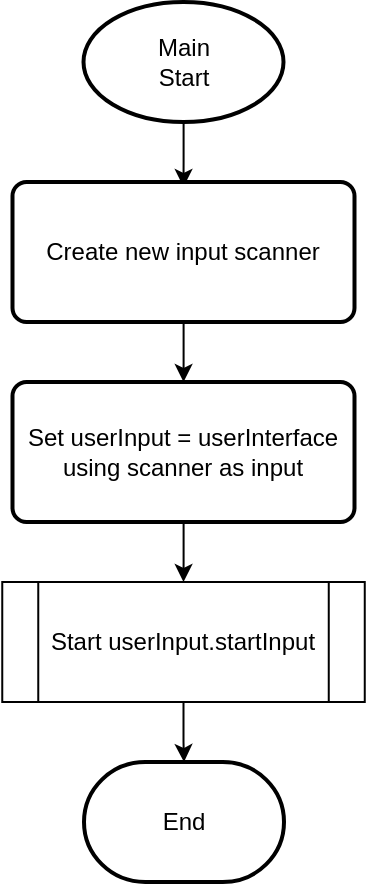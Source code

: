 <mxfile version="22.1.7" type="device">
  <diagram id="C5RBs43oDa-KdzZeNtuy" name="Page-1">
    <mxGraphModel dx="2074" dy="1142" grid="1" gridSize="10" guides="1" tooltips="1" connect="1" arrows="1" fold="1" page="1" pageScale="1" pageWidth="827" pageHeight="1169" math="0" shadow="0">
      <root>
        <mxCell id="WIyWlLk6GJQsqaUBKTNV-0" />
        <mxCell id="WIyWlLk6GJQsqaUBKTNV-1" parent="WIyWlLk6GJQsqaUBKTNV-0" />
        <mxCell id="_dDXrvmrKJK-yegpXpzj-1" value="" style="edgeStyle=orthogonalEdgeStyle;rounded=0;orthogonalLoop=1;jettySize=auto;html=1;entryX=0.5;entryY=0;entryDx=0;entryDy=0;" parent="WIyWlLk6GJQsqaUBKTNV-1" source="_dDXrvmrKJK-yegpXpzj-0" edge="1">
          <mxGeometry relative="1" as="geometry">
            <mxPoint x="148.755" y="122.5" as="targetPoint" />
          </mxGeometry>
        </mxCell>
        <mxCell id="_dDXrvmrKJK-yegpXpzj-0" value="Main&lt;br&gt;Start" style="strokeWidth=2;html=1;shape=mxgraph.flowchart.start_1;whiteSpace=wrap;" parent="WIyWlLk6GJQsqaUBKTNV-1" vertex="1">
          <mxGeometry x="98.75" y="30" width="100" height="60" as="geometry" />
        </mxCell>
        <mxCell id="sEX8RyRIROnFJVHIT70V-2" value="" style="edgeStyle=orthogonalEdgeStyle;rounded=0;orthogonalLoop=1;jettySize=auto;html=1;" parent="WIyWlLk6GJQsqaUBKTNV-1" source="sEX8RyRIROnFJVHIT70V-0" edge="1">
          <mxGeometry relative="1" as="geometry">
            <mxPoint x="148.769" y="220" as="targetPoint" />
          </mxGeometry>
        </mxCell>
        <mxCell id="sEX8RyRIROnFJVHIT70V-0" value="Create new input scanner" style="rounded=1;whiteSpace=wrap;html=1;absoluteArcSize=1;arcSize=14;strokeWidth=2;" parent="WIyWlLk6GJQsqaUBKTNV-1" vertex="1">
          <mxGeometry x="63.25" y="120" width="171" height="70" as="geometry" />
        </mxCell>
        <mxCell id="sEX8RyRIROnFJVHIT70V-5" value="" style="edgeStyle=orthogonalEdgeStyle;rounded=0;orthogonalLoop=1;jettySize=auto;html=1;" parent="WIyWlLk6GJQsqaUBKTNV-1" source="sEX8RyRIROnFJVHIT70V-3" target="sEX8RyRIROnFJVHIT70V-4" edge="1">
          <mxGeometry relative="1" as="geometry" />
        </mxCell>
        <mxCell id="sEX8RyRIROnFJVHIT70V-3" value="Set userInput = userInterface using scanner as input" style="rounded=1;whiteSpace=wrap;html=1;absoluteArcSize=1;arcSize=14;strokeWidth=2;" parent="WIyWlLk6GJQsqaUBKTNV-1" vertex="1">
          <mxGeometry x="63.25" y="220" width="171" height="70" as="geometry" />
        </mxCell>
        <mxCell id="sEX8RyRIROnFJVHIT70V-9" value="" style="edgeStyle=orthogonalEdgeStyle;rounded=0;orthogonalLoop=1;jettySize=auto;html=1;" parent="WIyWlLk6GJQsqaUBKTNV-1" source="sEX8RyRIROnFJVHIT70V-4" target="sEX8RyRIROnFJVHIT70V-8" edge="1">
          <mxGeometry relative="1" as="geometry" />
        </mxCell>
        <mxCell id="sEX8RyRIROnFJVHIT70V-4" value="Start userInput.startInput" style="shape=process;whiteSpace=wrap;html=1;backgroundOutline=1;" parent="WIyWlLk6GJQsqaUBKTNV-1" vertex="1">
          <mxGeometry x="58.13" y="320" width="181.25" height="60" as="geometry" />
        </mxCell>
        <mxCell id="sEX8RyRIROnFJVHIT70V-8" value="End" style="strokeWidth=2;html=1;shape=mxgraph.flowchart.terminator;whiteSpace=wrap;" parent="WIyWlLk6GJQsqaUBKTNV-1" vertex="1">
          <mxGeometry x="99" y="410" width="100" height="60" as="geometry" />
        </mxCell>
      </root>
    </mxGraphModel>
  </diagram>
</mxfile>
